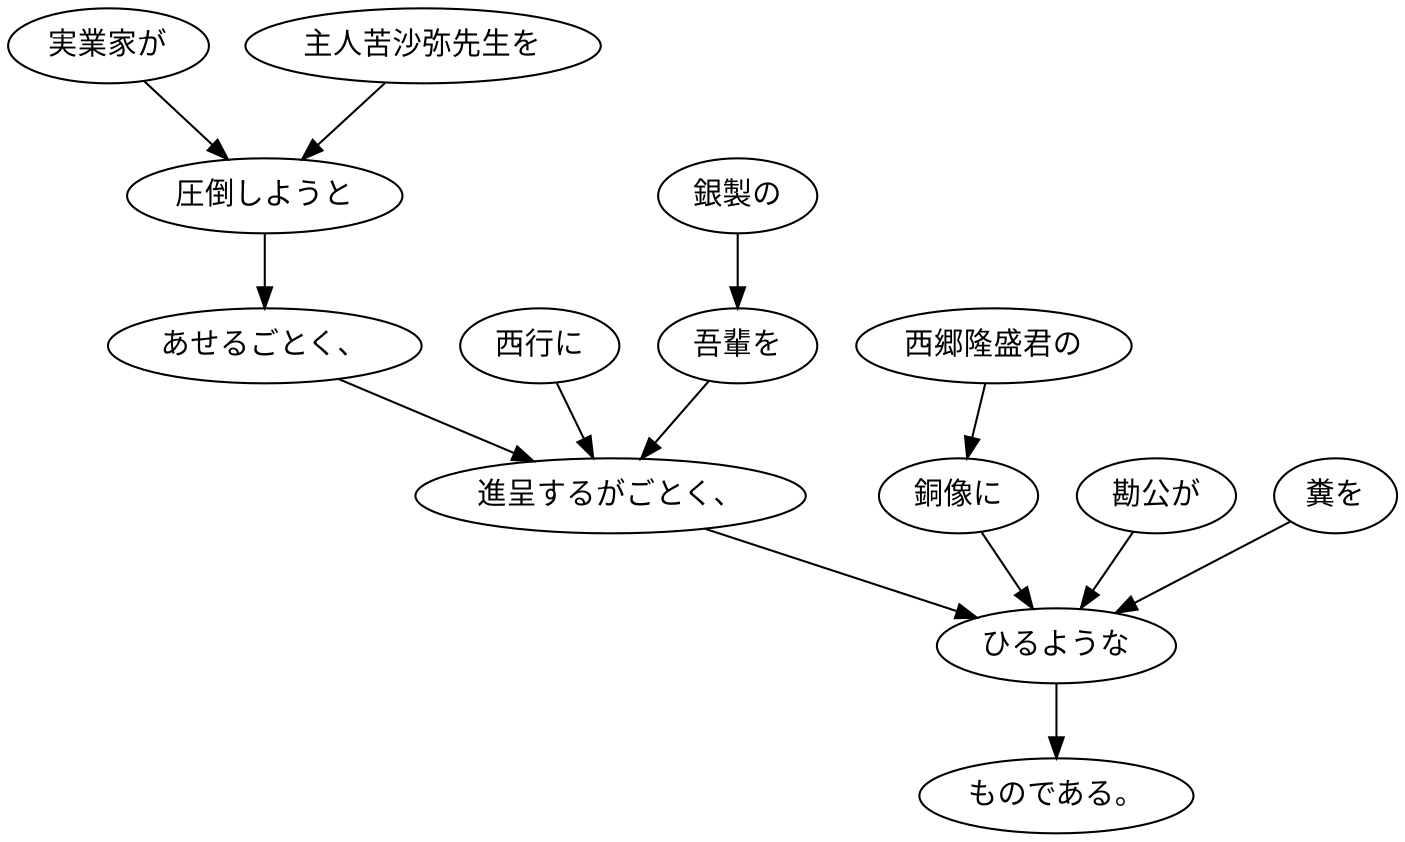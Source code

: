 digraph graph4174 {
	node0 [label="実業家が"];
	node1 [label="主人苦沙弥先生を"];
	node2 [label="圧倒しようと"];
	node3 [label="あせるごとく、"];
	node4 [label="西行に"];
	node5 [label="銀製の"];
	node6 [label="吾輩を"];
	node7 [label="進呈するがごとく、"];
	node8 [label="西郷隆盛君の"];
	node9 [label="銅像に"];
	node10 [label="勘公が"];
	node11 [label="糞を"];
	node12 [label="ひるような"];
	node13 [label="ものである。"];
	node0 -> node2;
	node1 -> node2;
	node2 -> node3;
	node3 -> node7;
	node4 -> node7;
	node5 -> node6;
	node6 -> node7;
	node7 -> node12;
	node8 -> node9;
	node9 -> node12;
	node10 -> node12;
	node11 -> node12;
	node12 -> node13;
}

